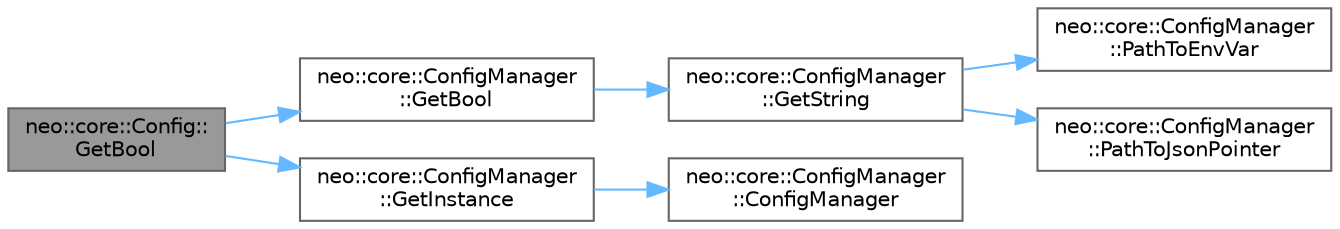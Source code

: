 digraph "neo::core::Config::GetBool"
{
 // LATEX_PDF_SIZE
  bgcolor="transparent";
  edge [fontname=Helvetica,fontsize=10,labelfontname=Helvetica,labelfontsize=10];
  node [fontname=Helvetica,fontsize=10,shape=box,height=0.2,width=0.4];
  rankdir="LR";
  Node1 [id="Node000001",label="neo::core::Config::\lGetBool",height=0.2,width=0.4,color="gray40", fillcolor="grey60", style="filled", fontcolor="black",tooltip=" "];
  Node1 -> Node2 [id="edge7_Node000001_Node000002",color="steelblue1",style="solid",tooltip=" "];
  Node2 [id="Node000002",label="neo::core::ConfigManager\l::GetBool",height=0.2,width=0.4,color="grey40", fillcolor="white", style="filled",URL="$classneo_1_1core_1_1_config_manager.html#acc54cf9e8a6f789c2330c9540bc282ba",tooltip="Get boolean configuration value."];
  Node2 -> Node3 [id="edge8_Node000002_Node000003",color="steelblue1",style="solid",tooltip=" "];
  Node3 [id="Node000003",label="neo::core::ConfigManager\l::GetString",height=0.2,width=0.4,color="grey40", fillcolor="white", style="filled",URL="$classneo_1_1core_1_1_config_manager.html#ad2db378234ee83a1ab72722344fbd6de",tooltip="Get string configuration value."];
  Node3 -> Node4 [id="edge9_Node000003_Node000004",color="steelblue1",style="solid",tooltip=" "];
  Node4 [id="Node000004",label="neo::core::ConfigManager\l::PathToEnvVar",height=0.2,width=0.4,color="grey40", fillcolor="white", style="filled",URL="$classneo_1_1core_1_1_config_manager.html#a838330a9508805966328d20965612c4f",tooltip="Convert JSON path to environment variable name."];
  Node3 -> Node5 [id="edge10_Node000003_Node000005",color="steelblue1",style="solid",tooltip=" "];
  Node5 [id="Node000005",label="neo::core::ConfigManager\l::PathToJsonPointer",height=0.2,width=0.4,color="grey40", fillcolor="white", style="filled",URL="$classneo_1_1core_1_1_config_manager.html#acbb8d5d039c3738db0d6ccac7eaceb30",tooltip="Convert dot-separated path to JSON pointer."];
  Node1 -> Node6 [id="edge11_Node000001_Node000006",color="steelblue1",style="solid",tooltip=" "];
  Node6 [id="Node000006",label="neo::core::ConfigManager\l::GetInstance",height=0.2,width=0.4,color="grey40", fillcolor="white", style="filled",URL="$classneo_1_1core_1_1_config_manager.html#afaceec2955d4dec4b8c419d305b4b7df",tooltip="Get singleton instance."];
  Node6 -> Node7 [id="edge12_Node000006_Node000007",color="steelblue1",style="solid",tooltip=" "];
  Node7 [id="Node000007",label="neo::core::ConfigManager\l::ConfigManager",height=0.2,width=0.4,color="grey40", fillcolor="white", style="filled",URL="$classneo_1_1core_1_1_config_manager.html#a21fc1f6f33272c586ef2d25f3b193623",tooltip=" "];
}
